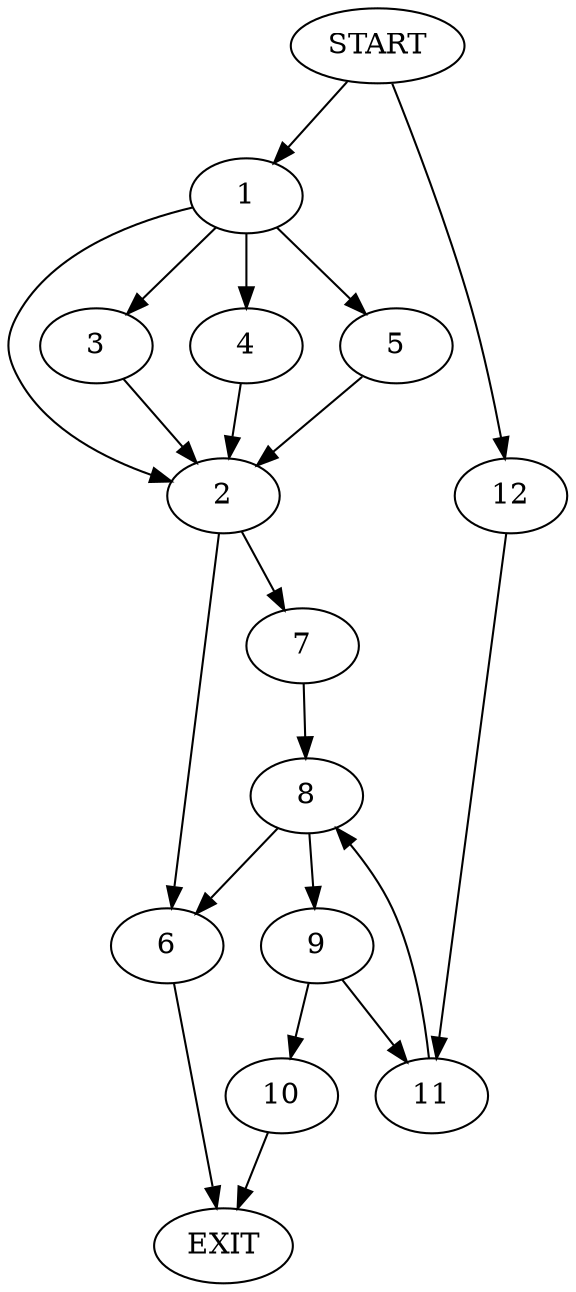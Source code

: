 digraph {
0 [label="START"]
13 [label="EXIT"]
0 -> 1
1 -> 2
1 -> 3
1 -> 4
1 -> 5
2 -> 6
2 -> 7
4 -> 2
3 -> 2
5 -> 2
6 -> 13
7 -> 8
8 -> 9
8 -> 6
9 -> 10
9 -> 11
11 -> 8
10 -> 13
0 -> 12
12 -> 11
}
